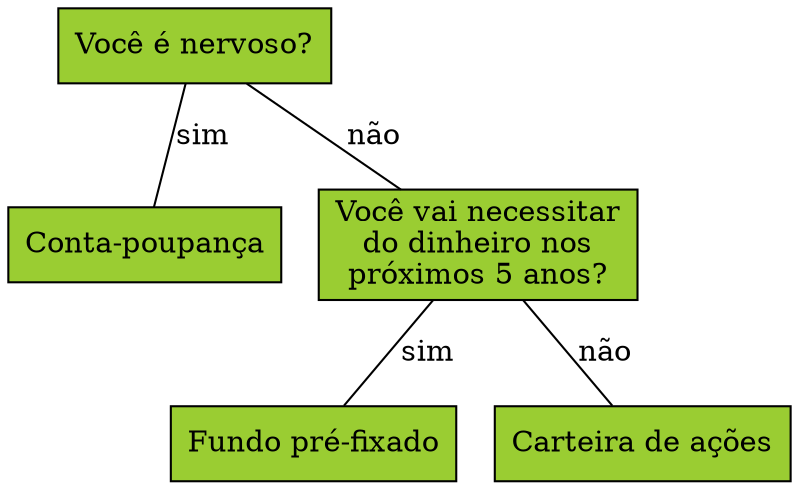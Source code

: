 graph arvore_de_decisao2 {
	node [shape=rectangle,style=filled,color=black,fillcolor=yellowgreen]
	"Você é nervoso?" -- "Conta-poupança" [label="sim"]
	"Você é nervoso?" -- "Você vai necessitar\ndo dinheiro nos\npróximos 5 anos?" [label="não"]
	"Você vai necessitar\ndo dinheiro nos\npróximos 5 anos?" -- "Fundo pré-fixado" [label="sim"]
	"Você vai necessitar\ndo dinheiro nos\npróximos 5 anos?" -- "Carteira de ações" [label="não"]
}
